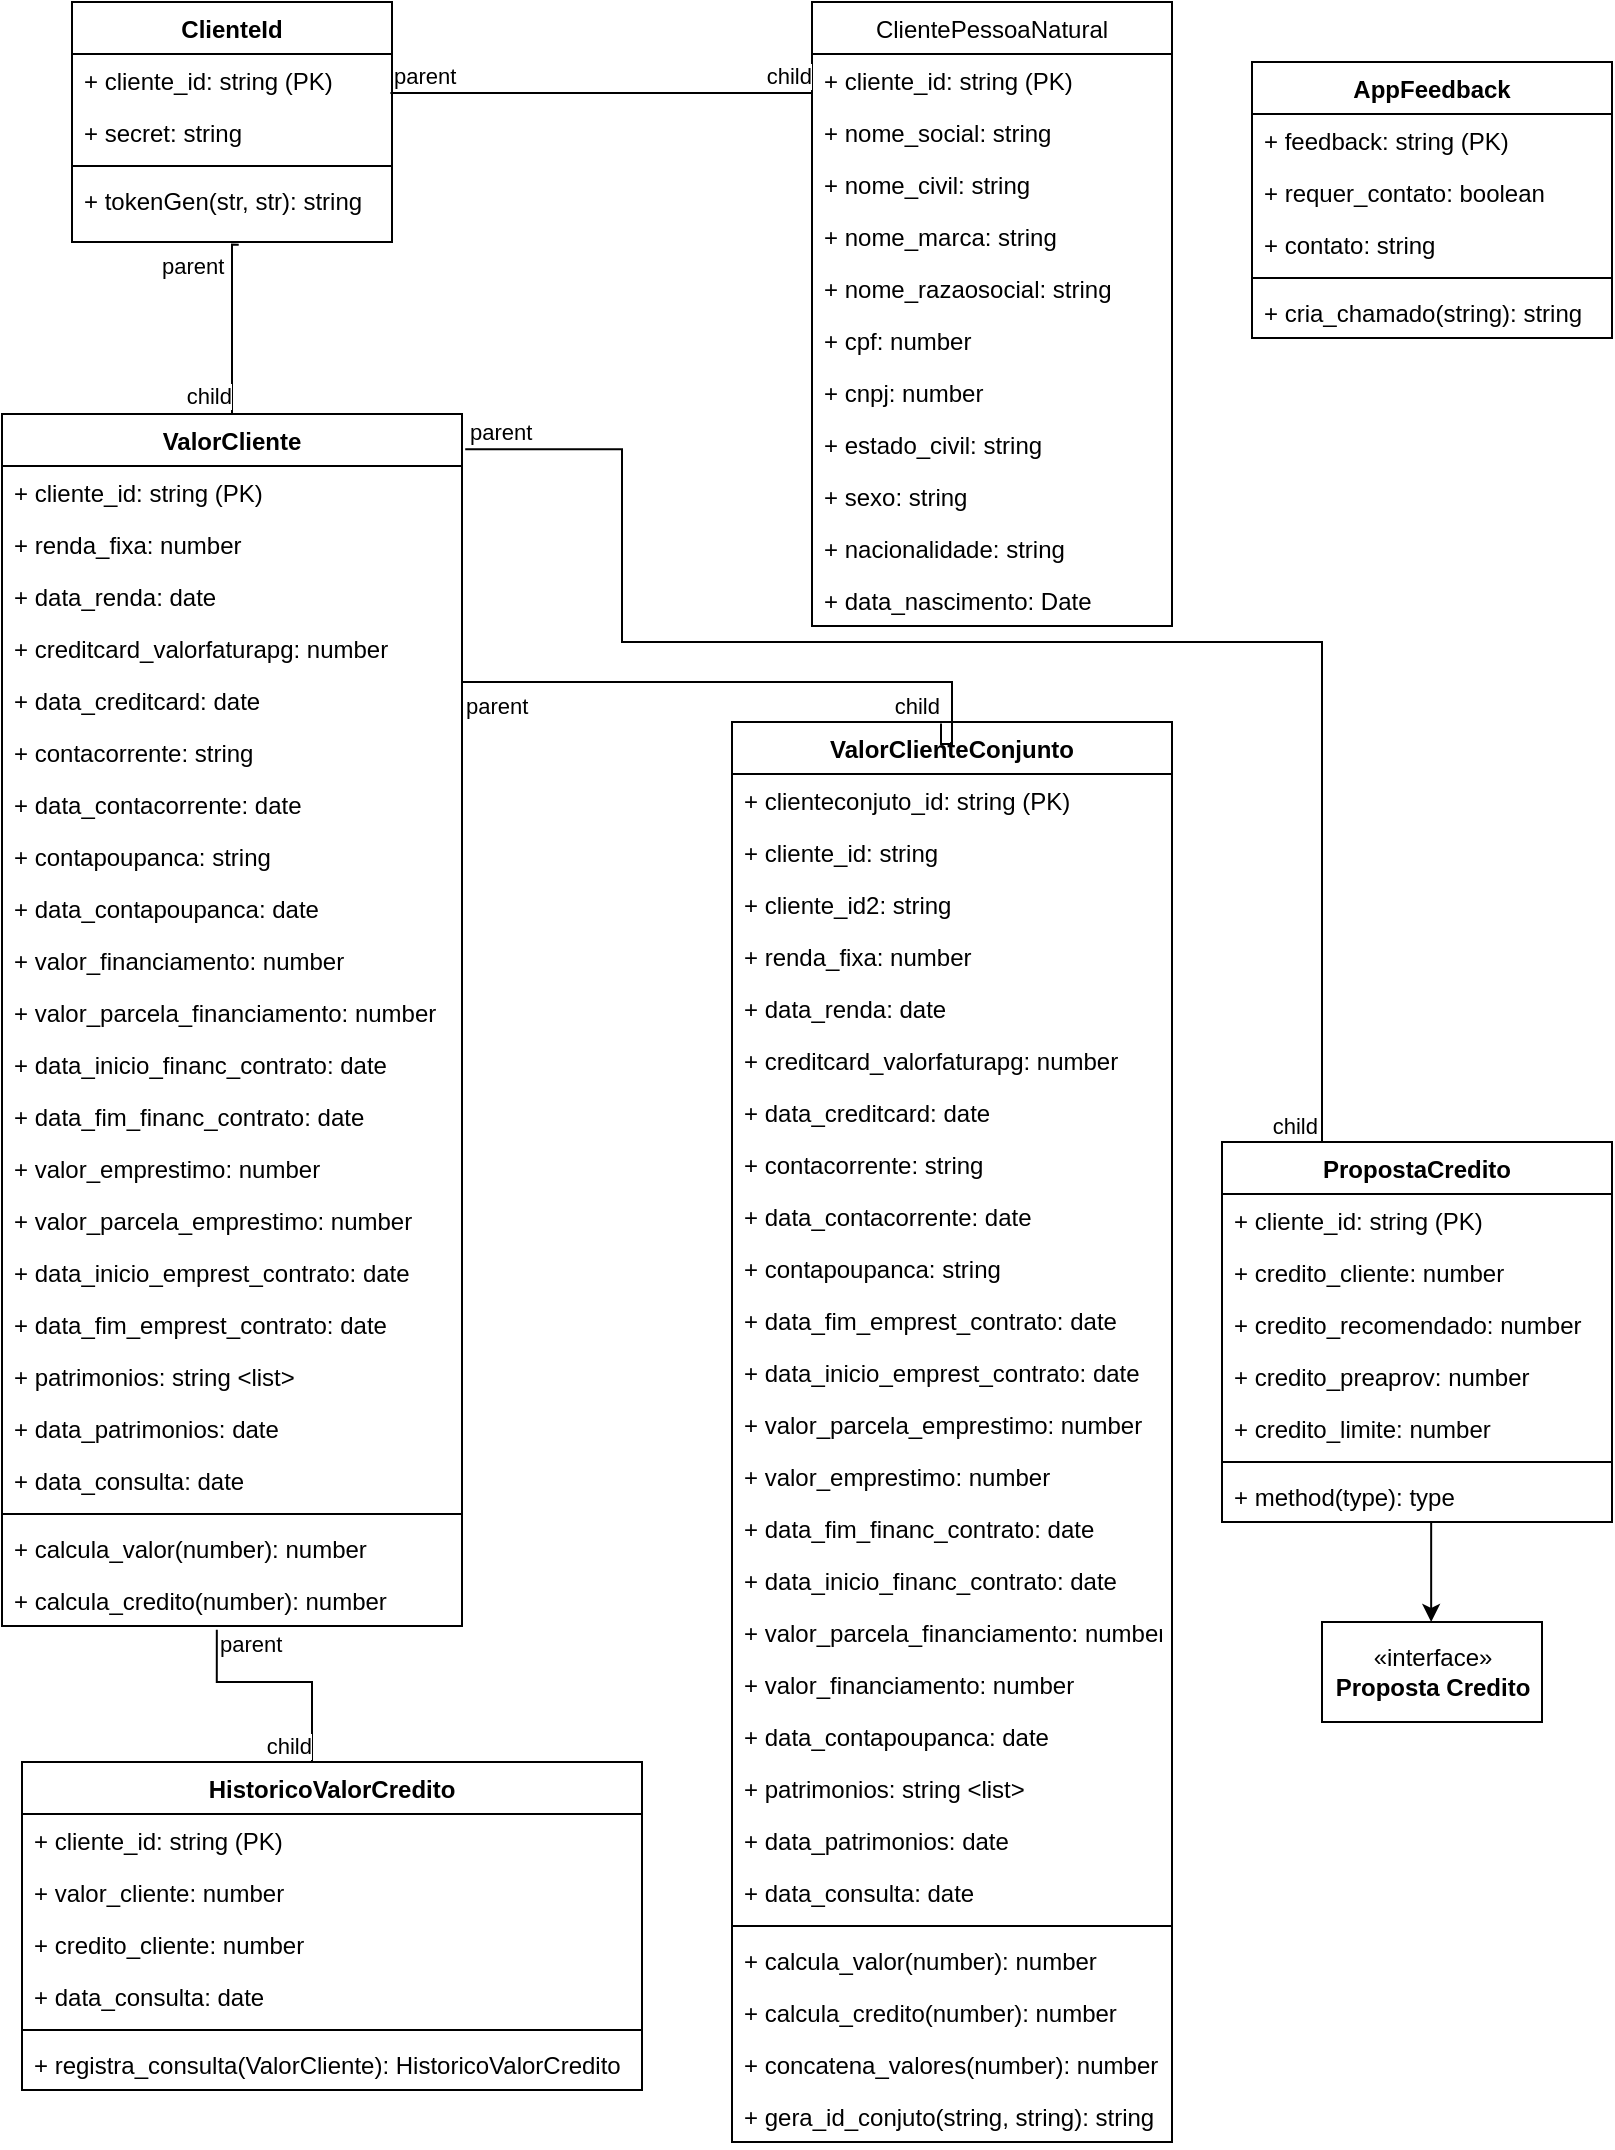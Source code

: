 <mxfile version="17.4.0" type="github">
  <diagram name="UML Database" id="c4acf3e9-155e-7222-9cf6-157b1a14988f">
    <mxGraphModel dx="985" dy="637" grid="1" gridSize="10" guides="1" tooltips="1" connect="1" arrows="1" fold="1" page="1" pageScale="1" pageWidth="850" pageHeight="1100" background="none" math="0" shadow="0">
      <root>
        <mxCell id="0" />
        <mxCell id="1" parent="0" />
        <mxCell id="KJwapfi9BLnuqEnrRWh1-1" value="ClienteId" style="swimlane;fontStyle=1;align=center;verticalAlign=top;childLayout=stackLayout;horizontal=1;startSize=26;horizontalStack=0;resizeParent=1;resizeParentMax=0;resizeLast=0;collapsible=1;marginBottom=0;" parent="1" vertex="1">
          <mxGeometry x="55" y="10" width="160" height="120" as="geometry" />
        </mxCell>
        <mxCell id="KJwapfi9BLnuqEnrRWh1-2" value="+ cliente_id: string (PK)" style="text;strokeColor=none;fillColor=none;align=left;verticalAlign=top;spacingLeft=4;spacingRight=4;overflow=hidden;rotatable=0;points=[[0,0.5],[1,0.5]];portConstraint=eastwest;" parent="KJwapfi9BLnuqEnrRWh1-1" vertex="1">
          <mxGeometry y="26" width="160" height="26" as="geometry" />
        </mxCell>
        <mxCell id="KJwapfi9BLnuqEnrRWh1-5" value="+ secret: string" style="text;strokeColor=none;fillColor=none;align=left;verticalAlign=top;spacingLeft=4;spacingRight=4;overflow=hidden;rotatable=0;points=[[0,0.5],[1,0.5]];portConstraint=eastwest;" parent="KJwapfi9BLnuqEnrRWh1-1" vertex="1">
          <mxGeometry y="52" width="160" height="26" as="geometry" />
        </mxCell>
        <mxCell id="KJwapfi9BLnuqEnrRWh1-3" value="" style="line;strokeWidth=1;fillColor=none;align=left;verticalAlign=middle;spacingTop=-1;spacingLeft=3;spacingRight=3;rotatable=0;labelPosition=right;points=[];portConstraint=eastwest;" parent="KJwapfi9BLnuqEnrRWh1-1" vertex="1">
          <mxGeometry y="78" width="160" height="8" as="geometry" />
        </mxCell>
        <mxCell id="KJwapfi9BLnuqEnrRWh1-4" value="+ tokenGen(str, str): string" style="text;strokeColor=none;fillColor=none;align=left;verticalAlign=top;spacingLeft=4;spacingRight=4;overflow=hidden;rotatable=0;points=[[0,0.5],[1,0.5]];portConstraint=eastwest;" parent="KJwapfi9BLnuqEnrRWh1-1" vertex="1">
          <mxGeometry y="86" width="160" height="34" as="geometry" />
        </mxCell>
        <mxCell id="KJwapfi9BLnuqEnrRWh1-7" value="ClientePessoaNatural" style="swimlane;fontStyle=0;childLayout=stackLayout;horizontal=1;startSize=26;fillColor=none;horizontalStack=0;resizeParent=1;resizeParentMax=0;resizeLast=0;collapsible=1;marginBottom=0;" parent="1" vertex="1">
          <mxGeometry x="425" y="10" width="180" height="312" as="geometry" />
        </mxCell>
        <mxCell id="KJwapfi9BLnuqEnrRWh1-9" value="+ cliente_id: string (PK)" style="text;strokeColor=none;fillColor=none;align=left;verticalAlign=top;spacingLeft=4;spacingRight=4;overflow=hidden;rotatable=0;points=[[0,0.5],[1,0.5]];portConstraint=eastwest;" parent="KJwapfi9BLnuqEnrRWh1-7" vertex="1">
          <mxGeometry y="26" width="180" height="26" as="geometry" />
        </mxCell>
        <mxCell id="KJwapfi9BLnuqEnrRWh1-17" value="+ nome_social: string" style="text;strokeColor=none;fillColor=none;align=left;verticalAlign=top;spacingLeft=4;spacingRight=4;overflow=hidden;rotatable=0;points=[[0,0.5],[1,0.5]];portConstraint=eastwest;" parent="KJwapfi9BLnuqEnrRWh1-7" vertex="1">
          <mxGeometry y="52" width="180" height="26" as="geometry" />
        </mxCell>
        <mxCell id="KJwapfi9BLnuqEnrRWh1-18" value="+ nome_civil: string" style="text;strokeColor=none;fillColor=none;align=left;verticalAlign=top;spacingLeft=4;spacingRight=4;overflow=hidden;rotatable=0;points=[[0,0.5],[1,0.5]];portConstraint=eastwest;" parent="KJwapfi9BLnuqEnrRWh1-7" vertex="1">
          <mxGeometry y="78" width="180" height="26" as="geometry" />
        </mxCell>
        <mxCell id="KJwapfi9BLnuqEnrRWh1-13" value="+ nome_marca: string " style="text;strokeColor=none;fillColor=none;align=left;verticalAlign=top;spacingLeft=4;spacingRight=4;overflow=hidden;rotatable=0;points=[[0,0.5],[1,0.5]];portConstraint=eastwest;" parent="KJwapfi9BLnuqEnrRWh1-7" vertex="1">
          <mxGeometry y="104" width="180" height="26" as="geometry" />
        </mxCell>
        <mxCell id="KJwapfi9BLnuqEnrRWh1-12" value="+ nome_razaosocial: string" style="text;strokeColor=none;fillColor=none;align=left;verticalAlign=top;spacingLeft=4;spacingRight=4;overflow=hidden;rotatable=0;points=[[0,0.5],[1,0.5]];portConstraint=eastwest;" parent="KJwapfi9BLnuqEnrRWh1-7" vertex="1">
          <mxGeometry y="130" width="180" height="26" as="geometry" />
        </mxCell>
        <mxCell id="KJwapfi9BLnuqEnrRWh1-8" value="+ cpf: number" style="text;strokeColor=none;fillColor=none;align=left;verticalAlign=top;spacingLeft=4;spacingRight=4;overflow=hidden;rotatable=0;points=[[0,0.5],[1,0.5]];portConstraint=eastwest;" parent="KJwapfi9BLnuqEnrRWh1-7" vertex="1">
          <mxGeometry y="156" width="180" height="26" as="geometry" />
        </mxCell>
        <mxCell id="KJwapfi9BLnuqEnrRWh1-11" value="+ cnpj: number" style="text;strokeColor=none;fillColor=none;align=left;verticalAlign=top;spacingLeft=4;spacingRight=4;overflow=hidden;rotatable=0;points=[[0,0.5],[1,0.5]];portConstraint=eastwest;" parent="KJwapfi9BLnuqEnrRWh1-7" vertex="1">
          <mxGeometry y="182" width="180" height="26" as="geometry" />
        </mxCell>
        <mxCell id="KJwapfi9BLnuqEnrRWh1-15" value="+ estado_civil: string " style="text;strokeColor=none;fillColor=none;align=left;verticalAlign=top;spacingLeft=4;spacingRight=4;overflow=hidden;rotatable=0;points=[[0,0.5],[1,0.5]];portConstraint=eastwest;" parent="KJwapfi9BLnuqEnrRWh1-7" vertex="1">
          <mxGeometry y="208" width="180" height="26" as="geometry" />
        </mxCell>
        <mxCell id="KJwapfi9BLnuqEnrRWh1-14" value="+ sexo: string" style="text;strokeColor=none;fillColor=none;align=left;verticalAlign=top;spacingLeft=4;spacingRight=4;overflow=hidden;rotatable=0;points=[[0,0.5],[1,0.5]];portConstraint=eastwest;" parent="KJwapfi9BLnuqEnrRWh1-7" vertex="1">
          <mxGeometry y="234" width="180" height="26" as="geometry" />
        </mxCell>
        <mxCell id="KJwapfi9BLnuqEnrRWh1-16" value="+ nacionalidade: string" style="text;strokeColor=none;fillColor=none;align=left;verticalAlign=top;spacingLeft=4;spacingRight=4;overflow=hidden;rotatable=0;points=[[0,0.5],[1,0.5]];portConstraint=eastwest;" parent="KJwapfi9BLnuqEnrRWh1-7" vertex="1">
          <mxGeometry y="260" width="180" height="26" as="geometry" />
        </mxCell>
        <mxCell id="KJwapfi9BLnuqEnrRWh1-10" value="+ data_nascimento: Date " style="text;strokeColor=none;fillColor=none;align=left;verticalAlign=top;spacingLeft=4;spacingRight=4;overflow=hidden;rotatable=0;points=[[0,0.5],[1,0.5]];portConstraint=eastwest;" parent="KJwapfi9BLnuqEnrRWh1-7" vertex="1">
          <mxGeometry y="286" width="180" height="26" as="geometry" />
        </mxCell>
        <mxCell id="KJwapfi9BLnuqEnrRWh1-19" value="" style="endArrow=none;html=1;edgeStyle=orthogonalEdgeStyle;rounded=0;exitX=0.995;exitY=0.75;exitDx=0;exitDy=0;exitPerimeter=0;entryX=0;entryY=0.75;entryDx=0;entryDy=0;entryPerimeter=0;" parent="1" source="KJwapfi9BLnuqEnrRWh1-2" target="KJwapfi9BLnuqEnrRWh1-9" edge="1">
          <mxGeometry relative="1" as="geometry">
            <mxPoint x="130" y="350" as="sourcePoint" />
            <mxPoint x="290" y="350" as="targetPoint" />
          </mxGeometry>
        </mxCell>
        <mxCell id="KJwapfi9BLnuqEnrRWh1-20" value="parent" style="edgeLabel;resizable=0;html=1;align=left;verticalAlign=bottom;" parent="KJwapfi9BLnuqEnrRWh1-19" connectable="0" vertex="1">
          <mxGeometry x="-1" relative="1" as="geometry" />
        </mxCell>
        <mxCell id="KJwapfi9BLnuqEnrRWh1-21" value="child" style="edgeLabel;resizable=0;html=1;align=right;verticalAlign=bottom;" parent="KJwapfi9BLnuqEnrRWh1-19" connectable="0" vertex="1">
          <mxGeometry x="1" relative="1" as="geometry" />
        </mxCell>
        <mxCell id="KJwapfi9BLnuqEnrRWh1-22" value="ValorCliente" style="swimlane;fontStyle=1;align=center;verticalAlign=top;childLayout=stackLayout;horizontal=1;startSize=26;horizontalStack=0;resizeParent=1;resizeParentMax=0;resizeLast=0;collapsible=1;marginBottom=0;" parent="1" vertex="1">
          <mxGeometry x="20" y="216" width="230" height="606" as="geometry" />
        </mxCell>
        <mxCell id="KJwapfi9BLnuqEnrRWh1-23" value="+ cliente_id: string (PK) " style="text;strokeColor=none;fillColor=none;align=left;verticalAlign=top;spacingLeft=4;spacingRight=4;overflow=hidden;rotatable=0;points=[[0,0.5],[1,0.5]];portConstraint=eastwest;" parent="KJwapfi9BLnuqEnrRWh1-22" vertex="1">
          <mxGeometry y="26" width="230" height="26" as="geometry" />
        </mxCell>
        <mxCell id="KJwapfi9BLnuqEnrRWh1-26" value="+ renda_fixa: number " style="text;strokeColor=none;fillColor=none;align=left;verticalAlign=top;spacingLeft=4;spacingRight=4;overflow=hidden;rotatable=0;points=[[0,0.5],[1,0.5]];portConstraint=eastwest;" parent="KJwapfi9BLnuqEnrRWh1-22" vertex="1">
          <mxGeometry y="52" width="230" height="26" as="geometry" />
        </mxCell>
        <mxCell id="EJVRvWHqO_YY7F2MrOM8-2" value="+ data_renda: date" style="text;strokeColor=none;fillColor=none;align=left;verticalAlign=top;spacingLeft=4;spacingRight=4;overflow=hidden;rotatable=0;points=[[0,0.5],[1,0.5]];portConstraint=eastwest;" vertex="1" parent="KJwapfi9BLnuqEnrRWh1-22">
          <mxGeometry y="78" width="230" height="26" as="geometry" />
        </mxCell>
        <mxCell id="KJwapfi9BLnuqEnrRWh1-27" value="+ creditcard_valorfaturapg: number" style="text;strokeColor=none;fillColor=none;align=left;verticalAlign=top;spacingLeft=4;spacingRight=4;overflow=hidden;rotatable=0;points=[[0,0.5],[1,0.5]];portConstraint=eastwest;" parent="KJwapfi9BLnuqEnrRWh1-22" vertex="1">
          <mxGeometry y="104" width="230" height="26" as="geometry" />
        </mxCell>
        <mxCell id="EJVRvWHqO_YY7F2MrOM8-3" value="+ data_creditcard: date" style="text;strokeColor=none;fillColor=none;align=left;verticalAlign=top;spacingLeft=4;spacingRight=4;overflow=hidden;rotatable=0;points=[[0,0.5],[1,0.5]];portConstraint=eastwest;" vertex="1" parent="KJwapfi9BLnuqEnrRWh1-22">
          <mxGeometry y="130" width="230" height="26" as="geometry" />
        </mxCell>
        <mxCell id="KJwapfi9BLnuqEnrRWh1-28" value="+ contacorrente: string" style="text;strokeColor=none;fillColor=none;align=left;verticalAlign=top;spacingLeft=4;spacingRight=4;overflow=hidden;rotatable=0;points=[[0,0.5],[1,0.5]];portConstraint=eastwest;" parent="KJwapfi9BLnuqEnrRWh1-22" vertex="1">
          <mxGeometry y="156" width="230" height="26" as="geometry" />
        </mxCell>
        <mxCell id="EJVRvWHqO_YY7F2MrOM8-4" value="+ data_contacorrente: date" style="text;strokeColor=none;fillColor=none;align=left;verticalAlign=top;spacingLeft=4;spacingRight=4;overflow=hidden;rotatable=0;points=[[0,0.5],[1,0.5]];portConstraint=eastwest;" vertex="1" parent="KJwapfi9BLnuqEnrRWh1-22">
          <mxGeometry y="182" width="230" height="26" as="geometry" />
        </mxCell>
        <mxCell id="KJwapfi9BLnuqEnrRWh1-29" value="+ contapoupanca: string" style="text;strokeColor=none;fillColor=none;align=left;verticalAlign=top;spacingLeft=4;spacingRight=4;overflow=hidden;rotatable=0;points=[[0,0.5],[1,0.5]];portConstraint=eastwest;" parent="KJwapfi9BLnuqEnrRWh1-22" vertex="1">
          <mxGeometry y="208" width="230" height="26" as="geometry" />
        </mxCell>
        <mxCell id="EJVRvWHqO_YY7F2MrOM8-6" value="+ data_contapoupanca: date" style="text;strokeColor=none;fillColor=none;align=left;verticalAlign=top;spacingLeft=4;spacingRight=4;overflow=hidden;rotatable=0;points=[[0,0.5],[1,0.5]];portConstraint=eastwest;" vertex="1" parent="KJwapfi9BLnuqEnrRWh1-22">
          <mxGeometry y="234" width="230" height="26" as="geometry" />
        </mxCell>
        <mxCell id="EJVRvWHqO_YY7F2MrOM8-38" value="+ valor_financiamento: number " style="text;strokeColor=none;fillColor=none;align=left;verticalAlign=top;spacingLeft=4;spacingRight=4;overflow=hidden;rotatable=0;points=[[0,0.5],[1,0.5]];portConstraint=eastwest;" vertex="1" parent="KJwapfi9BLnuqEnrRWh1-22">
          <mxGeometry y="260" width="230" height="26" as="geometry" />
        </mxCell>
        <mxCell id="EJVRvWHqO_YY7F2MrOM8-39" value="+ valor_parcela_financiamento: number" style="text;strokeColor=none;fillColor=none;align=left;verticalAlign=top;spacingLeft=4;spacingRight=4;overflow=hidden;rotatable=0;points=[[0,0.5],[1,0.5]];portConstraint=eastwest;" vertex="1" parent="KJwapfi9BLnuqEnrRWh1-22">
          <mxGeometry y="286" width="230" height="26" as="geometry" />
        </mxCell>
        <mxCell id="EJVRvWHqO_YY7F2MrOM8-40" value="+ data_inicio_financ_contrato: date" style="text;strokeColor=none;fillColor=none;align=left;verticalAlign=top;spacingLeft=4;spacingRight=4;overflow=hidden;rotatable=0;points=[[0,0.5],[1,0.5]];portConstraint=eastwest;" vertex="1" parent="KJwapfi9BLnuqEnrRWh1-22">
          <mxGeometry y="312" width="230" height="26" as="geometry" />
        </mxCell>
        <mxCell id="EJVRvWHqO_YY7F2MrOM8-41" value="+ data_fim_financ_contrato: date" style="text;strokeColor=none;fillColor=none;align=left;verticalAlign=top;spacingLeft=4;spacingRight=4;overflow=hidden;rotatable=0;points=[[0,0.5],[1,0.5]];portConstraint=eastwest;" vertex="1" parent="KJwapfi9BLnuqEnrRWh1-22">
          <mxGeometry y="338" width="230" height="26" as="geometry" />
        </mxCell>
        <mxCell id="EJVRvWHqO_YY7F2MrOM8-42" value="+ valor_emprestimo: number" style="text;strokeColor=none;fillColor=none;align=left;verticalAlign=top;spacingLeft=4;spacingRight=4;overflow=hidden;rotatable=0;points=[[0,0.5],[1,0.5]];portConstraint=eastwest;" vertex="1" parent="KJwapfi9BLnuqEnrRWh1-22">
          <mxGeometry y="364" width="230" height="26" as="geometry" />
        </mxCell>
        <mxCell id="EJVRvWHqO_YY7F2MrOM8-43" value="+ valor_parcela_emprestimo: number" style="text;strokeColor=none;fillColor=none;align=left;verticalAlign=top;spacingLeft=4;spacingRight=4;overflow=hidden;rotatable=0;points=[[0,0.5],[1,0.5]];portConstraint=eastwest;" vertex="1" parent="KJwapfi9BLnuqEnrRWh1-22">
          <mxGeometry y="390" width="230" height="26" as="geometry" />
        </mxCell>
        <mxCell id="EJVRvWHqO_YY7F2MrOM8-44" value="+ data_inicio_emprest_contrato: date" style="text;strokeColor=none;fillColor=none;align=left;verticalAlign=top;spacingLeft=4;spacingRight=4;overflow=hidden;rotatable=0;points=[[0,0.5],[1,0.5]];portConstraint=eastwest;" vertex="1" parent="KJwapfi9BLnuqEnrRWh1-22">
          <mxGeometry y="416" width="230" height="26" as="geometry" />
        </mxCell>
        <mxCell id="EJVRvWHqO_YY7F2MrOM8-45" value="+ data_fim_emprest_contrato: date" style="text;strokeColor=none;fillColor=none;align=left;verticalAlign=top;spacingLeft=4;spacingRight=4;overflow=hidden;rotatable=0;points=[[0,0.5],[1,0.5]];portConstraint=eastwest;" vertex="1" parent="KJwapfi9BLnuqEnrRWh1-22">
          <mxGeometry y="442" width="230" height="26" as="geometry" />
        </mxCell>
        <mxCell id="KJwapfi9BLnuqEnrRWh1-30" value="+ patrimonios: string &lt;list&gt;" style="text;strokeColor=none;fillColor=none;align=left;verticalAlign=top;spacingLeft=4;spacingRight=4;overflow=hidden;rotatable=0;points=[[0,0.5],[1,0.5]];portConstraint=eastwest;" parent="KJwapfi9BLnuqEnrRWh1-22" vertex="1">
          <mxGeometry y="468" width="230" height="26" as="geometry" />
        </mxCell>
        <mxCell id="EJVRvWHqO_YY7F2MrOM8-5" value="+ data_patrimonios: date" style="text;strokeColor=none;fillColor=none;align=left;verticalAlign=top;spacingLeft=4;spacingRight=4;overflow=hidden;rotatable=0;points=[[0,0.5],[1,0.5]];portConstraint=eastwest;" vertex="1" parent="KJwapfi9BLnuqEnrRWh1-22">
          <mxGeometry y="494" width="230" height="26" as="geometry" />
        </mxCell>
        <mxCell id="EJVRvWHqO_YY7F2MrOM8-1" value="+ data_consulta: date" style="text;strokeColor=none;fillColor=none;align=left;verticalAlign=top;spacingLeft=4;spacingRight=4;overflow=hidden;rotatable=0;points=[[0,0.5],[1,0.5]];portConstraint=eastwest;" vertex="1" parent="KJwapfi9BLnuqEnrRWh1-22">
          <mxGeometry y="520" width="230" height="26" as="geometry" />
        </mxCell>
        <mxCell id="KJwapfi9BLnuqEnrRWh1-24" value="" style="line;strokeWidth=1;fillColor=none;align=left;verticalAlign=middle;spacingTop=-1;spacingLeft=3;spacingRight=3;rotatable=0;labelPosition=right;points=[];portConstraint=eastwest;" parent="KJwapfi9BLnuqEnrRWh1-22" vertex="1">
          <mxGeometry y="546" width="230" height="8" as="geometry" />
        </mxCell>
        <mxCell id="KJwapfi9BLnuqEnrRWh1-25" value="+ calcula_valor(number): number" style="text;strokeColor=none;fillColor=none;align=left;verticalAlign=top;spacingLeft=4;spacingRight=4;overflow=hidden;rotatable=0;points=[[0,0.5],[1,0.5]];portConstraint=eastwest;" parent="KJwapfi9BLnuqEnrRWh1-22" vertex="1">
          <mxGeometry y="554" width="230" height="26" as="geometry" />
        </mxCell>
        <mxCell id="KJwapfi9BLnuqEnrRWh1-35" value="+ calcula_credito(number): number" style="text;strokeColor=none;fillColor=none;align=left;verticalAlign=top;spacingLeft=4;spacingRight=4;overflow=hidden;rotatable=0;points=[[0,0.5],[1,0.5]];portConstraint=eastwest;" parent="KJwapfi9BLnuqEnrRWh1-22" vertex="1">
          <mxGeometry y="580" width="230" height="26" as="geometry" />
        </mxCell>
        <mxCell id="KJwapfi9BLnuqEnrRWh1-40" value="AppFeedback" style="swimlane;fontStyle=1;align=center;verticalAlign=top;childLayout=stackLayout;horizontal=1;startSize=26;horizontalStack=0;resizeParent=1;resizeParentMax=0;resizeLast=0;collapsible=1;marginBottom=0;" parent="1" vertex="1">
          <mxGeometry x="645" y="40" width="180" height="138" as="geometry" />
        </mxCell>
        <mxCell id="KJwapfi9BLnuqEnrRWh1-41" value="+ feedback: string (PK)" style="text;strokeColor=none;fillColor=none;align=left;verticalAlign=top;spacingLeft=4;spacingRight=4;overflow=hidden;rotatable=0;points=[[0,0.5],[1,0.5]];portConstraint=eastwest;" parent="KJwapfi9BLnuqEnrRWh1-40" vertex="1">
          <mxGeometry y="26" width="180" height="26" as="geometry" />
        </mxCell>
        <mxCell id="KJwapfi9BLnuqEnrRWh1-45" value="+ requer_contato: boolean" style="text;strokeColor=none;fillColor=none;align=left;verticalAlign=top;spacingLeft=4;spacingRight=4;overflow=hidden;rotatable=0;points=[[0,0.5],[1,0.5]];portConstraint=eastwest;" parent="KJwapfi9BLnuqEnrRWh1-40" vertex="1">
          <mxGeometry y="52" width="180" height="26" as="geometry" />
        </mxCell>
        <mxCell id="KJwapfi9BLnuqEnrRWh1-44" value="+ contato: string" style="text;strokeColor=none;fillColor=none;align=left;verticalAlign=top;spacingLeft=4;spacingRight=4;overflow=hidden;rotatable=0;points=[[0,0.5],[1,0.5]];portConstraint=eastwest;" parent="KJwapfi9BLnuqEnrRWh1-40" vertex="1">
          <mxGeometry y="78" width="180" height="26" as="geometry" />
        </mxCell>
        <mxCell id="KJwapfi9BLnuqEnrRWh1-42" value="" style="line;strokeWidth=1;fillColor=none;align=left;verticalAlign=middle;spacingTop=-1;spacingLeft=3;spacingRight=3;rotatable=0;labelPosition=right;points=[];portConstraint=eastwest;" parent="KJwapfi9BLnuqEnrRWh1-40" vertex="1">
          <mxGeometry y="104" width="180" height="8" as="geometry" />
        </mxCell>
        <mxCell id="KJwapfi9BLnuqEnrRWh1-43" value="+ cria_chamado(string): string" style="text;strokeColor=none;fillColor=none;align=left;verticalAlign=top;spacingLeft=4;spacingRight=4;overflow=hidden;rotatable=0;points=[[0,0.5],[1,0.5]];portConstraint=eastwest;" parent="KJwapfi9BLnuqEnrRWh1-40" vertex="1">
          <mxGeometry y="112" width="180" height="26" as="geometry" />
        </mxCell>
        <mxCell id="KJwapfi9BLnuqEnrRWh1-50" value="HistoricoValorCredito" style="swimlane;fontStyle=1;align=center;verticalAlign=top;childLayout=stackLayout;horizontal=1;startSize=26;horizontalStack=0;resizeParent=1;resizeParentMax=0;resizeLast=0;collapsible=1;marginBottom=0;" parent="1" vertex="1">
          <mxGeometry x="30" y="890" width="310" height="164" as="geometry" />
        </mxCell>
        <mxCell id="KJwapfi9BLnuqEnrRWh1-51" value="+ cliente_id: string (PK)" style="text;strokeColor=none;fillColor=none;align=left;verticalAlign=top;spacingLeft=4;spacingRight=4;overflow=hidden;rotatable=0;points=[[0,0.5],[1,0.5]];portConstraint=eastwest;" parent="KJwapfi9BLnuqEnrRWh1-50" vertex="1">
          <mxGeometry y="26" width="310" height="26" as="geometry" />
        </mxCell>
        <mxCell id="KJwapfi9BLnuqEnrRWh1-54" value="+ valor_cliente: number" style="text;strokeColor=none;fillColor=none;align=left;verticalAlign=top;spacingLeft=4;spacingRight=4;overflow=hidden;rotatable=0;points=[[0,0.5],[1,0.5]];portConstraint=eastwest;" parent="KJwapfi9BLnuqEnrRWh1-50" vertex="1">
          <mxGeometry y="52" width="310" height="26" as="geometry" />
        </mxCell>
        <mxCell id="KJwapfi9BLnuqEnrRWh1-55" value="+ credito_cliente: number" style="text;strokeColor=none;fillColor=none;align=left;verticalAlign=top;spacingLeft=4;spacingRight=4;overflow=hidden;rotatable=0;points=[[0,0.5],[1,0.5]];portConstraint=eastwest;" parent="KJwapfi9BLnuqEnrRWh1-50" vertex="1">
          <mxGeometry y="78" width="310" height="26" as="geometry" />
        </mxCell>
        <mxCell id="KJwapfi9BLnuqEnrRWh1-56" value="+ data_consulta: date" style="text;strokeColor=none;fillColor=none;align=left;verticalAlign=top;spacingLeft=4;spacingRight=4;overflow=hidden;rotatable=0;points=[[0,0.5],[1,0.5]];portConstraint=eastwest;" parent="KJwapfi9BLnuqEnrRWh1-50" vertex="1">
          <mxGeometry y="104" width="310" height="26" as="geometry" />
        </mxCell>
        <mxCell id="KJwapfi9BLnuqEnrRWh1-52" value="" style="line;strokeWidth=1;fillColor=none;align=left;verticalAlign=middle;spacingTop=-1;spacingLeft=3;spacingRight=3;rotatable=0;labelPosition=right;points=[];portConstraint=eastwest;" parent="KJwapfi9BLnuqEnrRWh1-50" vertex="1">
          <mxGeometry y="130" width="310" height="8" as="geometry" />
        </mxCell>
        <mxCell id="KJwapfi9BLnuqEnrRWh1-53" value="+ registra_consulta(ValorCliente): HistoricoValorCredito" style="text;strokeColor=none;fillColor=none;align=left;verticalAlign=top;spacingLeft=4;spacingRight=4;overflow=hidden;rotatable=0;points=[[0,0.5],[1,0.5]];portConstraint=eastwest;" parent="KJwapfi9BLnuqEnrRWh1-50" vertex="1">
          <mxGeometry y="138" width="310" height="26" as="geometry" />
        </mxCell>
        <mxCell id="KJwapfi9BLnuqEnrRWh1-57" value="PropostaCredito" style="swimlane;fontStyle=1;align=center;verticalAlign=top;childLayout=stackLayout;horizontal=1;startSize=26;horizontalStack=0;resizeParent=1;resizeParentMax=0;resizeLast=0;collapsible=1;marginBottom=0;" parent="1" vertex="1">
          <mxGeometry x="630" y="580" width="195" height="190" as="geometry" />
        </mxCell>
        <mxCell id="KJwapfi9BLnuqEnrRWh1-61" value="+ cliente_id: string (PK)" style="text;strokeColor=none;fillColor=none;align=left;verticalAlign=top;spacingLeft=4;spacingRight=4;overflow=hidden;rotatable=0;points=[[0,0.5],[1,0.5]];portConstraint=eastwest;" parent="KJwapfi9BLnuqEnrRWh1-57" vertex="1">
          <mxGeometry y="26" width="195" height="26" as="geometry" />
        </mxCell>
        <mxCell id="KJwapfi9BLnuqEnrRWh1-58" value="+ credito_cliente: number" style="text;strokeColor=none;fillColor=none;align=left;verticalAlign=top;spacingLeft=4;spacingRight=4;overflow=hidden;rotatable=0;points=[[0,0.5],[1,0.5]];portConstraint=eastwest;" parent="KJwapfi9BLnuqEnrRWh1-57" vertex="1">
          <mxGeometry y="52" width="195" height="26" as="geometry" />
        </mxCell>
        <mxCell id="KJwapfi9BLnuqEnrRWh1-62" value="+ credito_recomendado: number" style="text;strokeColor=none;fillColor=none;align=left;verticalAlign=top;spacingLeft=4;spacingRight=4;overflow=hidden;rotatable=0;points=[[0,0.5],[1,0.5]];portConstraint=eastwest;" parent="KJwapfi9BLnuqEnrRWh1-57" vertex="1">
          <mxGeometry y="78" width="195" height="26" as="geometry" />
        </mxCell>
        <mxCell id="KJwapfi9BLnuqEnrRWh1-63" value="+ credito_preaprov: number" style="text;strokeColor=none;fillColor=none;align=left;verticalAlign=top;spacingLeft=4;spacingRight=4;overflow=hidden;rotatable=0;points=[[0,0.5],[1,0.5]];portConstraint=eastwest;" parent="KJwapfi9BLnuqEnrRWh1-57" vertex="1">
          <mxGeometry y="104" width="195" height="26" as="geometry" />
        </mxCell>
        <mxCell id="KJwapfi9BLnuqEnrRWh1-64" value="+ credito_limite: number" style="text;strokeColor=none;fillColor=none;align=left;verticalAlign=top;spacingLeft=4;spacingRight=4;overflow=hidden;rotatable=0;points=[[0,0.5],[1,0.5]];portConstraint=eastwest;" parent="KJwapfi9BLnuqEnrRWh1-57" vertex="1">
          <mxGeometry y="130" width="195" height="26" as="geometry" />
        </mxCell>
        <mxCell id="KJwapfi9BLnuqEnrRWh1-59" value="" style="line;strokeWidth=1;fillColor=none;align=left;verticalAlign=middle;spacingTop=-1;spacingLeft=3;spacingRight=3;rotatable=0;labelPosition=right;points=[];portConstraint=eastwest;" parent="KJwapfi9BLnuqEnrRWh1-57" vertex="1">
          <mxGeometry y="156" width="195" height="8" as="geometry" />
        </mxCell>
        <mxCell id="KJwapfi9BLnuqEnrRWh1-60" value="+ method(type): type" style="text;strokeColor=none;fillColor=none;align=left;verticalAlign=top;spacingLeft=4;spacingRight=4;overflow=hidden;rotatable=0;points=[[0,0.5],[1,0.5]];portConstraint=eastwest;" parent="KJwapfi9BLnuqEnrRWh1-57" vertex="1">
          <mxGeometry y="164" width="195" height="26" as="geometry" />
        </mxCell>
        <mxCell id="KJwapfi9BLnuqEnrRWh1-65" value="" style="endArrow=none;html=1;edgeStyle=orthogonalEdgeStyle;rounded=0;entryX=0.25;entryY=0;entryDx=0;entryDy=0;exitX=1.007;exitY=0.029;exitDx=0;exitDy=0;exitPerimeter=0;" parent="1" source="KJwapfi9BLnuqEnrRWh1-22" target="KJwapfi9BLnuqEnrRWh1-57" edge="1">
          <mxGeometry relative="1" as="geometry">
            <mxPoint x="330" y="260" as="sourcePoint" />
            <mxPoint x="480" y="490" as="targetPoint" />
            <Array as="points">
              <mxPoint x="330" y="234" />
              <mxPoint x="330" y="330" />
              <mxPoint x="680" y="330" />
              <mxPoint x="680" y="580" />
            </Array>
          </mxGeometry>
        </mxCell>
        <mxCell id="KJwapfi9BLnuqEnrRWh1-66" value="parent" style="edgeLabel;resizable=0;html=1;align=left;verticalAlign=bottom;" parent="KJwapfi9BLnuqEnrRWh1-65" connectable="0" vertex="1">
          <mxGeometry x="-1" relative="1" as="geometry" />
        </mxCell>
        <mxCell id="KJwapfi9BLnuqEnrRWh1-67" value="child" style="edgeLabel;resizable=0;html=1;align=right;verticalAlign=bottom;" parent="KJwapfi9BLnuqEnrRWh1-65" connectable="0" vertex="1">
          <mxGeometry x="1" relative="1" as="geometry" />
        </mxCell>
        <mxCell id="KJwapfi9BLnuqEnrRWh1-68" value="" style="endArrow=none;html=1;edgeStyle=orthogonalEdgeStyle;rounded=0;exitX=0.467;exitY=1.071;exitDx=0;exitDy=0;exitPerimeter=0;" parent="1" source="KJwapfi9BLnuqEnrRWh1-35" target="KJwapfi9BLnuqEnrRWh1-50" edge="1">
          <mxGeometry relative="1" as="geometry">
            <mxPoint x="210" y="520" as="sourcePoint" />
            <mxPoint x="370" y="520" as="targetPoint" />
            <Array as="points">
              <mxPoint x="127" y="850" />
              <mxPoint x="175" y="850" />
            </Array>
          </mxGeometry>
        </mxCell>
        <mxCell id="KJwapfi9BLnuqEnrRWh1-69" value="parent" style="edgeLabel;resizable=0;html=1;align=left;verticalAlign=bottom;" parent="KJwapfi9BLnuqEnrRWh1-68" connectable="0" vertex="1">
          <mxGeometry x="-1" relative="1" as="geometry">
            <mxPoint y="16" as="offset" />
          </mxGeometry>
        </mxCell>
        <mxCell id="KJwapfi9BLnuqEnrRWh1-70" value="child" style="edgeLabel;resizable=0;html=1;align=right;verticalAlign=bottom;" parent="KJwapfi9BLnuqEnrRWh1-68" connectable="0" vertex="1">
          <mxGeometry x="1" relative="1" as="geometry" />
        </mxCell>
        <mxCell id="EJVRvWHqO_YY7F2MrOM8-7" value="ValorClienteConjunto" style="swimlane;fontStyle=1;align=center;verticalAlign=top;childLayout=stackLayout;horizontal=1;startSize=26;horizontalStack=0;resizeParent=1;resizeParentMax=0;resizeLast=0;collapsible=1;marginBottom=0;" vertex="1" parent="1">
          <mxGeometry x="385" y="370" width="220" height="710" as="geometry" />
        </mxCell>
        <mxCell id="EJVRvWHqO_YY7F2MrOM8-31" value="+ clienteconjuto_id: string (PK)" style="text;strokeColor=none;fillColor=none;align=left;verticalAlign=top;spacingLeft=4;spacingRight=4;overflow=hidden;rotatable=0;points=[[0,0.5],[1,0.5]];portConstraint=eastwest;" vertex="1" parent="EJVRvWHqO_YY7F2MrOM8-7">
          <mxGeometry y="26" width="220" height="26" as="geometry" />
        </mxCell>
        <mxCell id="EJVRvWHqO_YY7F2MrOM8-8" value="+ cliente_id: string" style="text;strokeColor=none;fillColor=none;align=left;verticalAlign=top;spacingLeft=4;spacingRight=4;overflow=hidden;rotatable=0;points=[[0,0.5],[1,0.5]];portConstraint=eastwest;" vertex="1" parent="EJVRvWHqO_YY7F2MrOM8-7">
          <mxGeometry y="52" width="220" height="26" as="geometry" />
        </mxCell>
        <mxCell id="EJVRvWHqO_YY7F2MrOM8-27" value="+ cliente_id2: string" style="text;strokeColor=none;fillColor=none;align=left;verticalAlign=top;spacingLeft=4;spacingRight=4;overflow=hidden;rotatable=0;points=[[0,0.5],[1,0.5]];portConstraint=eastwest;" vertex="1" parent="EJVRvWHqO_YY7F2MrOM8-7">
          <mxGeometry y="78" width="220" height="26" as="geometry" />
        </mxCell>
        <mxCell id="EJVRvWHqO_YY7F2MrOM8-9" value="+ renda_fixa: number " style="text;strokeColor=none;fillColor=none;align=left;verticalAlign=top;spacingLeft=4;spacingRight=4;overflow=hidden;rotatable=0;points=[[0,0.5],[1,0.5]];portConstraint=eastwest;" vertex="1" parent="EJVRvWHqO_YY7F2MrOM8-7">
          <mxGeometry y="104" width="220" height="26" as="geometry" />
        </mxCell>
        <mxCell id="EJVRvWHqO_YY7F2MrOM8-10" value="+ data_renda: date" style="text;strokeColor=none;fillColor=none;align=left;verticalAlign=top;spacingLeft=4;spacingRight=4;overflow=hidden;rotatable=0;points=[[0,0.5],[1,0.5]];portConstraint=eastwest;" vertex="1" parent="EJVRvWHqO_YY7F2MrOM8-7">
          <mxGeometry y="130" width="220" height="26" as="geometry" />
        </mxCell>
        <mxCell id="EJVRvWHqO_YY7F2MrOM8-11" value="+ creditcard_valorfaturapg: number" style="text;strokeColor=none;fillColor=none;align=left;verticalAlign=top;spacingLeft=4;spacingRight=4;overflow=hidden;rotatable=0;points=[[0,0.5],[1,0.5]];portConstraint=eastwest;" vertex="1" parent="EJVRvWHqO_YY7F2MrOM8-7">
          <mxGeometry y="156" width="220" height="26" as="geometry" />
        </mxCell>
        <mxCell id="EJVRvWHqO_YY7F2MrOM8-12" value="+ data_creditcard: date" style="text;strokeColor=none;fillColor=none;align=left;verticalAlign=top;spacingLeft=4;spacingRight=4;overflow=hidden;rotatable=0;points=[[0,0.5],[1,0.5]];portConstraint=eastwest;" vertex="1" parent="EJVRvWHqO_YY7F2MrOM8-7">
          <mxGeometry y="182" width="220" height="26" as="geometry" />
        </mxCell>
        <mxCell id="EJVRvWHqO_YY7F2MrOM8-13" value="+ contacorrente: string" style="text;strokeColor=none;fillColor=none;align=left;verticalAlign=top;spacingLeft=4;spacingRight=4;overflow=hidden;rotatable=0;points=[[0,0.5],[1,0.5]];portConstraint=eastwest;" vertex="1" parent="EJVRvWHqO_YY7F2MrOM8-7">
          <mxGeometry y="208" width="220" height="26" as="geometry" />
        </mxCell>
        <mxCell id="EJVRvWHqO_YY7F2MrOM8-14" value="+ data_contacorrente: date" style="text;strokeColor=none;fillColor=none;align=left;verticalAlign=top;spacingLeft=4;spacingRight=4;overflow=hidden;rotatable=0;points=[[0,0.5],[1,0.5]];portConstraint=eastwest;" vertex="1" parent="EJVRvWHqO_YY7F2MrOM8-7">
          <mxGeometry y="234" width="220" height="26" as="geometry" />
        </mxCell>
        <mxCell id="EJVRvWHqO_YY7F2MrOM8-15" value="+ contapoupanca: string" style="text;strokeColor=none;fillColor=none;align=left;verticalAlign=top;spacingLeft=4;spacingRight=4;overflow=hidden;rotatable=0;points=[[0,0.5],[1,0.5]];portConstraint=eastwest;" vertex="1" parent="EJVRvWHqO_YY7F2MrOM8-7">
          <mxGeometry y="260" width="220" height="26" as="geometry" />
        </mxCell>
        <mxCell id="EJVRvWHqO_YY7F2MrOM8-59" value="+ data_fim_emprest_contrato: date" style="text;strokeColor=none;fillColor=none;align=left;verticalAlign=top;spacingLeft=4;spacingRight=4;overflow=hidden;rotatable=0;points=[[0,0.5],[1,0.5]];portConstraint=eastwest;" vertex="1" parent="EJVRvWHqO_YY7F2MrOM8-7">
          <mxGeometry y="286" width="220" height="26" as="geometry" />
        </mxCell>
        <mxCell id="EJVRvWHqO_YY7F2MrOM8-58" value="+ data_inicio_emprest_contrato: date" style="text;strokeColor=none;fillColor=none;align=left;verticalAlign=top;spacingLeft=4;spacingRight=4;overflow=hidden;rotatable=0;points=[[0,0.5],[1,0.5]];portConstraint=eastwest;" vertex="1" parent="EJVRvWHqO_YY7F2MrOM8-7">
          <mxGeometry y="312" width="220" height="26" as="geometry" />
        </mxCell>
        <mxCell id="EJVRvWHqO_YY7F2MrOM8-57" value="+ valor_parcela_emprestimo: number" style="text;strokeColor=none;fillColor=none;align=left;verticalAlign=top;spacingLeft=4;spacingRight=4;overflow=hidden;rotatable=0;points=[[0,0.5],[1,0.5]];portConstraint=eastwest;" vertex="1" parent="EJVRvWHqO_YY7F2MrOM8-7">
          <mxGeometry y="338" width="220" height="26" as="geometry" />
        </mxCell>
        <mxCell id="EJVRvWHqO_YY7F2MrOM8-56" value="+ valor_emprestimo: number" style="text;strokeColor=none;fillColor=none;align=left;verticalAlign=top;spacingLeft=4;spacingRight=4;overflow=hidden;rotatable=0;points=[[0,0.5],[1,0.5]];portConstraint=eastwest;" vertex="1" parent="EJVRvWHqO_YY7F2MrOM8-7">
          <mxGeometry y="364" width="220" height="26" as="geometry" />
        </mxCell>
        <mxCell id="EJVRvWHqO_YY7F2MrOM8-55" value="+ data_fim_financ_contrato: date" style="text;strokeColor=none;fillColor=none;align=left;verticalAlign=top;spacingLeft=4;spacingRight=4;overflow=hidden;rotatable=0;points=[[0,0.5],[1,0.5]];portConstraint=eastwest;" vertex="1" parent="EJVRvWHqO_YY7F2MrOM8-7">
          <mxGeometry y="390" width="220" height="26" as="geometry" />
        </mxCell>
        <mxCell id="EJVRvWHqO_YY7F2MrOM8-54" value="+ data_inicio_financ_contrato: date" style="text;strokeColor=none;fillColor=none;align=left;verticalAlign=top;spacingLeft=4;spacingRight=4;overflow=hidden;rotatable=0;points=[[0,0.5],[1,0.5]];portConstraint=eastwest;" vertex="1" parent="EJVRvWHqO_YY7F2MrOM8-7">
          <mxGeometry y="416" width="220" height="26" as="geometry" />
        </mxCell>
        <mxCell id="EJVRvWHqO_YY7F2MrOM8-53" value="+ valor_parcela_financiamento: number" style="text;strokeColor=none;fillColor=none;align=left;verticalAlign=top;spacingLeft=4;spacingRight=4;overflow=hidden;rotatable=0;points=[[0,0.5],[1,0.5]];portConstraint=eastwest;" vertex="1" parent="EJVRvWHqO_YY7F2MrOM8-7">
          <mxGeometry y="442" width="220" height="26" as="geometry" />
        </mxCell>
        <mxCell id="EJVRvWHqO_YY7F2MrOM8-52" value="+ valor_financiamento: number " style="text;strokeColor=none;fillColor=none;align=left;verticalAlign=top;spacingLeft=4;spacingRight=4;overflow=hidden;rotatable=0;points=[[0,0.5],[1,0.5]];portConstraint=eastwest;" vertex="1" parent="EJVRvWHqO_YY7F2MrOM8-7">
          <mxGeometry y="468" width="220" height="26" as="geometry" />
        </mxCell>
        <mxCell id="EJVRvWHqO_YY7F2MrOM8-16" value="+ data_contapoupanca: date" style="text;strokeColor=none;fillColor=none;align=left;verticalAlign=top;spacingLeft=4;spacingRight=4;overflow=hidden;rotatable=0;points=[[0,0.5],[1,0.5]];portConstraint=eastwest;" vertex="1" parent="EJVRvWHqO_YY7F2MrOM8-7">
          <mxGeometry y="494" width="220" height="26" as="geometry" />
        </mxCell>
        <mxCell id="EJVRvWHqO_YY7F2MrOM8-17" value="+ patrimonios: string &lt;list&gt;" style="text;strokeColor=none;fillColor=none;align=left;verticalAlign=top;spacingLeft=4;spacingRight=4;overflow=hidden;rotatable=0;points=[[0,0.5],[1,0.5]];portConstraint=eastwest;" vertex="1" parent="EJVRvWHqO_YY7F2MrOM8-7">
          <mxGeometry y="520" width="220" height="26" as="geometry" />
        </mxCell>
        <mxCell id="EJVRvWHqO_YY7F2MrOM8-18" value="+ data_patrimonios: date" style="text;strokeColor=none;fillColor=none;align=left;verticalAlign=top;spacingLeft=4;spacingRight=4;overflow=hidden;rotatable=0;points=[[0,0.5],[1,0.5]];portConstraint=eastwest;" vertex="1" parent="EJVRvWHqO_YY7F2MrOM8-7">
          <mxGeometry y="546" width="220" height="26" as="geometry" />
        </mxCell>
        <mxCell id="EJVRvWHqO_YY7F2MrOM8-19" value="+ data_consulta: date" style="text;strokeColor=none;fillColor=none;align=left;verticalAlign=top;spacingLeft=4;spacingRight=4;overflow=hidden;rotatable=0;points=[[0,0.5],[1,0.5]];portConstraint=eastwest;" vertex="1" parent="EJVRvWHqO_YY7F2MrOM8-7">
          <mxGeometry y="572" width="220" height="26" as="geometry" />
        </mxCell>
        <mxCell id="EJVRvWHqO_YY7F2MrOM8-20" value="" style="line;strokeWidth=1;fillColor=none;align=left;verticalAlign=middle;spacingTop=-1;spacingLeft=3;spacingRight=3;rotatable=0;labelPosition=right;points=[];portConstraint=eastwest;" vertex="1" parent="EJVRvWHqO_YY7F2MrOM8-7">
          <mxGeometry y="598" width="220" height="8" as="geometry" />
        </mxCell>
        <mxCell id="EJVRvWHqO_YY7F2MrOM8-21" value="+ calcula_valor(number): number" style="text;strokeColor=none;fillColor=none;align=left;verticalAlign=top;spacingLeft=4;spacingRight=4;overflow=hidden;rotatable=0;points=[[0,0.5],[1,0.5]];portConstraint=eastwest;" vertex="1" parent="EJVRvWHqO_YY7F2MrOM8-7">
          <mxGeometry y="606" width="220" height="26" as="geometry" />
        </mxCell>
        <mxCell id="EJVRvWHqO_YY7F2MrOM8-22" value="+ calcula_credito(number): number" style="text;strokeColor=none;fillColor=none;align=left;verticalAlign=top;spacingLeft=4;spacingRight=4;overflow=hidden;rotatable=0;points=[[0,0.5],[1,0.5]];portConstraint=eastwest;" vertex="1" parent="EJVRvWHqO_YY7F2MrOM8-7">
          <mxGeometry y="632" width="220" height="26" as="geometry" />
        </mxCell>
        <mxCell id="EJVRvWHqO_YY7F2MrOM8-28" value="+ concatena_valores(number): number" style="text;strokeColor=none;fillColor=none;align=left;verticalAlign=top;spacingLeft=4;spacingRight=4;overflow=hidden;rotatable=0;points=[[0,0.5],[1,0.5]];portConstraint=eastwest;" vertex="1" parent="EJVRvWHqO_YY7F2MrOM8-7">
          <mxGeometry y="658" width="220" height="26" as="geometry" />
        </mxCell>
        <mxCell id="EJVRvWHqO_YY7F2MrOM8-32" value="+ gera_id_conjuto(string, string): string" style="text;strokeColor=none;fillColor=none;align=left;verticalAlign=top;spacingLeft=4;spacingRight=4;overflow=hidden;rotatable=0;points=[[0,0.5],[1,0.5]];portConstraint=eastwest;" vertex="1" parent="EJVRvWHqO_YY7F2MrOM8-7">
          <mxGeometry y="684" width="220" height="26" as="geometry" />
        </mxCell>
        <mxCell id="EJVRvWHqO_YY7F2MrOM8-24" value="" style="endArrow=none;html=1;edgeStyle=orthogonalEdgeStyle;rounded=0;entryX=0.475;entryY=0.001;entryDx=0;entryDy=0;entryPerimeter=0;" edge="1" parent="1" target="EJVRvWHqO_YY7F2MrOM8-7">
          <mxGeometry relative="1" as="geometry">
            <mxPoint x="250" y="350" as="sourcePoint" />
            <mxPoint x="480" y="533" as="targetPoint" />
            <Array as="points">
              <mxPoint x="250" y="350" />
              <mxPoint x="495" y="350" />
              <mxPoint x="495" y="381" />
            </Array>
          </mxGeometry>
        </mxCell>
        <mxCell id="EJVRvWHqO_YY7F2MrOM8-25" value="parent" style="edgeLabel;resizable=0;html=1;align=left;verticalAlign=bottom;" connectable="0" vertex="1" parent="EJVRvWHqO_YY7F2MrOM8-24">
          <mxGeometry x="-1" relative="1" as="geometry">
            <mxPoint y="20" as="offset" />
          </mxGeometry>
        </mxCell>
        <mxCell id="EJVRvWHqO_YY7F2MrOM8-26" value="child" style="edgeLabel;resizable=0;html=1;align=right;verticalAlign=bottom;" connectable="0" vertex="1" parent="EJVRvWHqO_YY7F2MrOM8-24">
          <mxGeometry x="1" relative="1" as="geometry" />
        </mxCell>
        <mxCell id="EJVRvWHqO_YY7F2MrOM8-33" value="" style="endArrow=none;html=1;edgeStyle=orthogonalEdgeStyle;rounded=0;entryX=0.5;entryY=0;entryDx=0;entryDy=0;exitX=0.521;exitY=1.039;exitDx=0;exitDy=0;exitPerimeter=0;" edge="1" parent="1" source="KJwapfi9BLnuqEnrRWh1-4" target="KJwapfi9BLnuqEnrRWh1-22">
          <mxGeometry relative="1" as="geometry">
            <mxPoint x="50" y="160" as="sourcePoint" />
            <mxPoint x="270" y="230" as="targetPoint" />
            <Array as="points">
              <mxPoint x="135" y="131" />
            </Array>
          </mxGeometry>
        </mxCell>
        <mxCell id="EJVRvWHqO_YY7F2MrOM8-34" value="parent" style="edgeLabel;resizable=0;html=1;align=left;verticalAlign=bottom;" connectable="0" vertex="1" parent="EJVRvWHqO_YY7F2MrOM8-33">
          <mxGeometry x="-1" relative="1" as="geometry">
            <mxPoint x="-40" y="19" as="offset" />
          </mxGeometry>
        </mxCell>
        <mxCell id="EJVRvWHqO_YY7F2MrOM8-35" value="child" style="edgeLabel;resizable=0;html=1;align=right;verticalAlign=bottom;" connectable="0" vertex="1" parent="EJVRvWHqO_YY7F2MrOM8-33">
          <mxGeometry x="1" relative="1" as="geometry" />
        </mxCell>
        <mxCell id="EJVRvWHqO_YY7F2MrOM8-36" value="«interface»&lt;br&gt;&lt;b&gt;Proposta Credito&lt;/b&gt;" style="html=1;" vertex="1" parent="1">
          <mxGeometry x="680" y="820" width="110" height="50" as="geometry" />
        </mxCell>
        <mxCell id="EJVRvWHqO_YY7F2MrOM8-37" value="" style="endArrow=classic;html=1;rounded=0;" edge="1" parent="1">
          <mxGeometry width="50" height="50" relative="1" as="geometry">
            <mxPoint x="734.58" y="770" as="sourcePoint" />
            <mxPoint x="734.58" y="820" as="targetPoint" />
          </mxGeometry>
        </mxCell>
      </root>
    </mxGraphModel>
  </diagram>
</mxfile>
